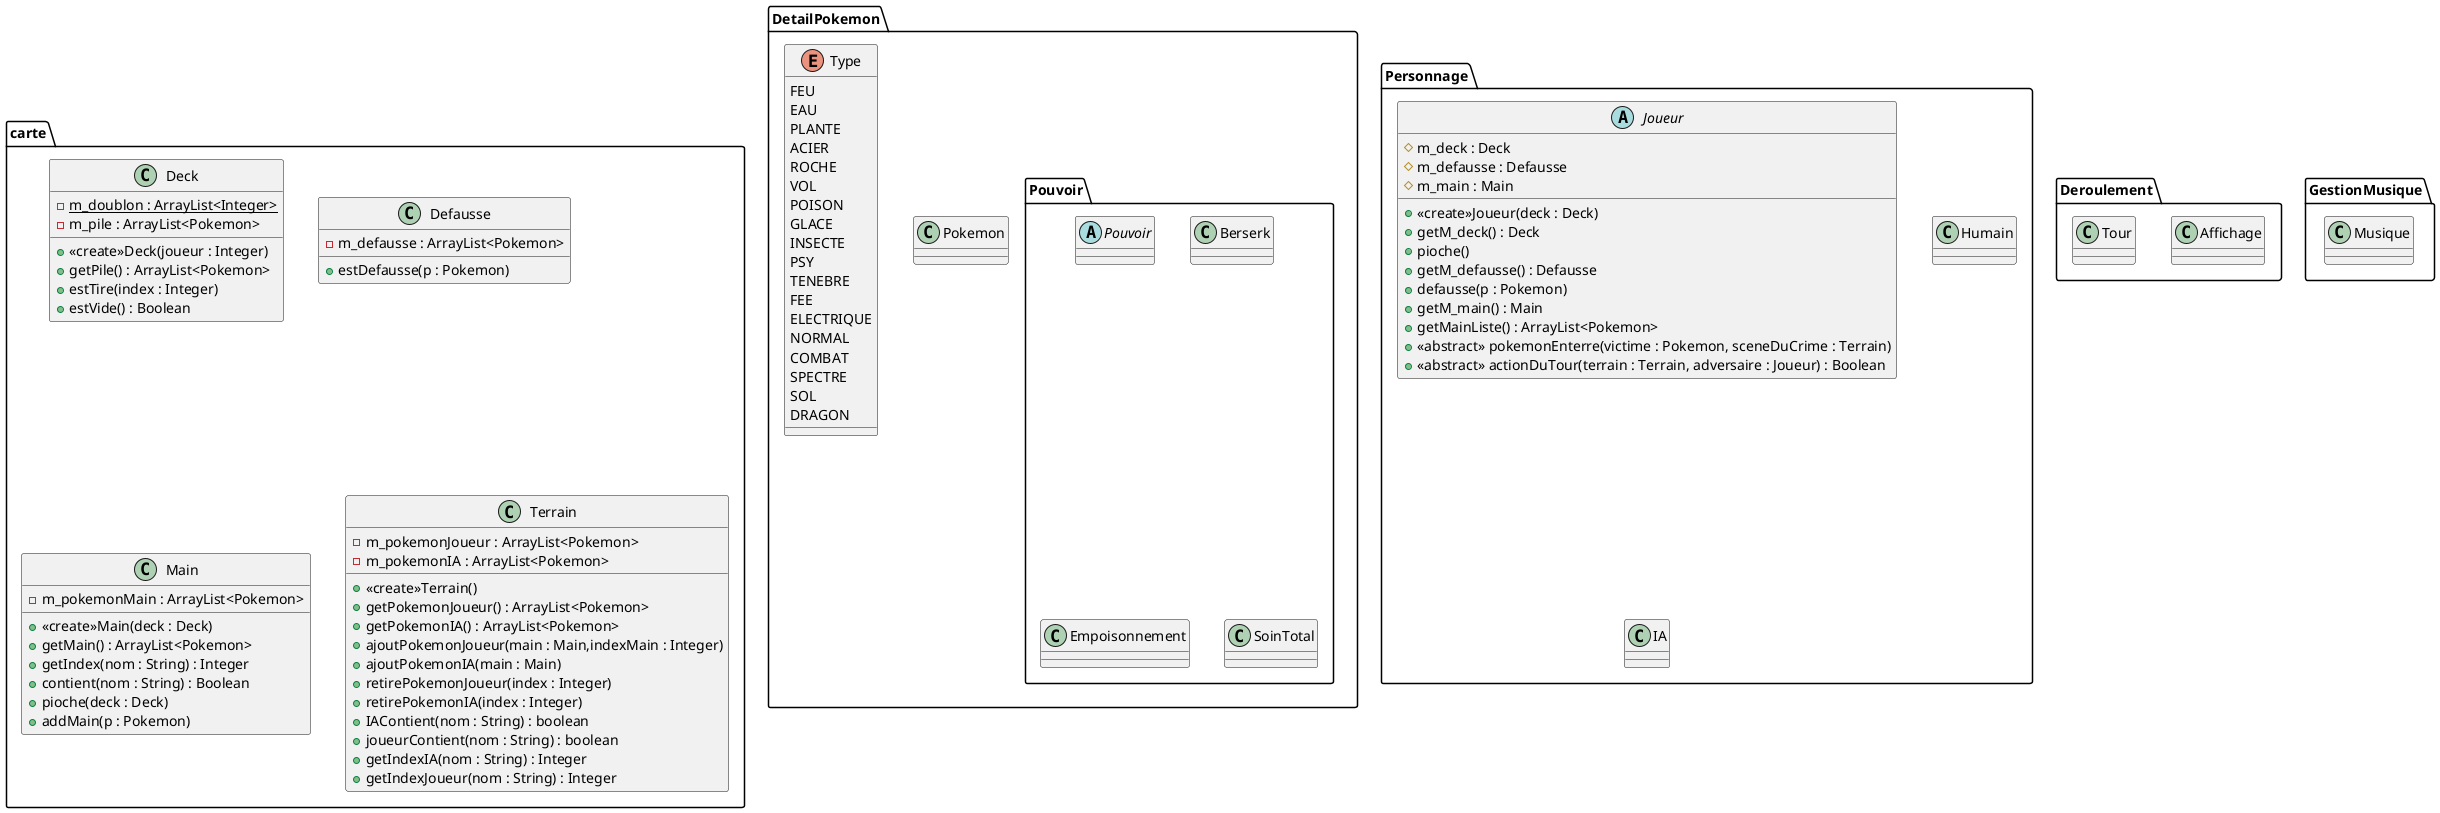 @startuml
'https://plantuml.com/class-diagram

package carte{
    class Deck{
        -{static} m_doublon : ArrayList<Integer>
        -m_pile : ArrayList<Pokemon>
        +<<create>>Deck(joueur : Integer)
        +getPile() : ArrayList<Pokemon>
        +estTire(index : Integer)
        +estVide() : Boolean
    }

    class Defausse{
        -m_defausse : ArrayList<Pokemon>
        +estDefausse(p : Pokemon)
    }

    class Main{
        -m_pokemonMain : ArrayList<Pokemon>
        +<<create>>Main(deck : Deck)
        +getMain() : ArrayList<Pokemon>
        +getIndex(nom : String) : Integer
        +contient(nom : String) : Boolean
        +pioche(deck : Deck)
        +addMain(p : Pokemon)
    }

    class Terrain{
        -m_pokemonJoueur : ArrayList<Pokemon>
        -m_pokemonIA : ArrayList<Pokemon>
        +<<create>>Terrain()
        +getPokemonJoueur() : ArrayList<Pokemon>
        +getPokemonIA() : ArrayList<Pokemon>
        +ajoutPokemonJoueur(main : Main,indexMain : Integer)
        +ajoutPokemonIA(main : Main)
        +retirePokemonJoueur(index : Integer)
        +retirePokemonIA(index : Integer)
        +IAContient(nom : String) : boolean
        +joueurContient(nom : String) : boolean
        +getIndexIA(nom : String) : Integer
        +getIndexJoueur(nom : String) : Integer
    }
}

package Deroulement{
    class Affichage{
    }

    class Tour{
    }
}

package DetailPokemon{
    class Pokemon{
    }

    Enum Type{
        FEU
        EAU
        PLANTE
        ACIER
        ROCHE
        VOL
        POISON
        GLACE
        INSECTE
        PSY
        TENEBRE
        FEE
        ELECTRIQUE
        NORMAL
        COMBAT
        SPECTRE
        SOL
        DRAGON
    }

    package Pouvoir{
        abstract class  Pouvoir{
        }

        class Berserk{
        }

        class Empoisonnement{
        }

        class SoinTotal{
        }
    }
}

package Personnage{
    abstract class Joueur{
        #m_deck : Deck
        #m_defausse : Defausse
        #m_main : Main
        +<<create>>Joueur(deck : Deck)
        +getM_deck() : Deck
        +pioche()
        +getM_defausse() : Defausse
        +defausse(p : Pokemon)
        +getM_main() : Main
        +getMainListe() : ArrayList<Pokemon>
        +<<abstract>> pokemonEnterre(victime : Pokemon, sceneDuCrime : Terrain)
        +<<abstract>> actionDuTour(terrain : Terrain, adversaire : Joueur) : Boolean
    }

    class Humain{

    }

    class IA{
    }
}

package GestionMusique{
    class Musique{
    }
}



@enduml